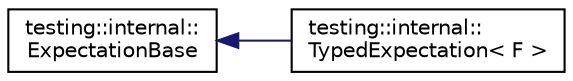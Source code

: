 digraph "Graphical Class Hierarchy"
{
  edge [fontname="Helvetica",fontsize="10",labelfontname="Helvetica",labelfontsize="10"];
  node [fontname="Helvetica",fontsize="10",shape=record];
  rankdir="LR";
  Node1 [label="testing::internal::\lExpectationBase",height=0.2,width=0.4,color="black", fillcolor="white", style="filled",URL="$classtesting_1_1internal_1_1_expectation_base.html"];
  Node1 -> Node2 [dir="back",color="midnightblue",fontsize="10",style="solid",fontname="Helvetica"];
  Node2 [label="testing::internal::\lTypedExpectation\< F \>",height=0.2,width=0.4,color="black", fillcolor="white", style="filled",URL="$classtesting_1_1internal_1_1_typed_expectation.html"];
}
